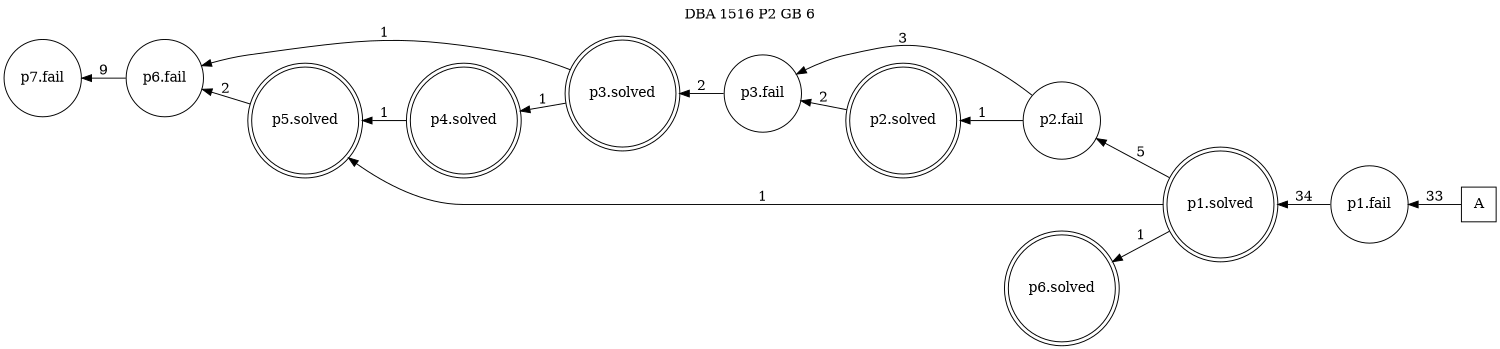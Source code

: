 digraph DBA_1516_P2_GB_6 {
labelloc="tl"
label= " DBA 1516 P2 GB 6 "
rankdir="RL";
graph [ size=" 10 , 10 !"]

"A" [shape="square" label="A"]
"p1.fail" [shape="circle" label="p1.fail"]
"p1.solved" [shape="doublecircle" label="p1.solved"]
"p2.fail" [shape="circle" label="p2.fail"]
"p2.solved" [shape="doublecircle" label="p2.solved"]
"p3.fail" [shape="circle" label="p3.fail"]
"p3.solved" [shape="doublecircle" label="p3.solved"]
"p4.solved" [shape="doublecircle" label="p4.solved"]
"p5.solved" [shape="doublecircle" label="p5.solved"]
"p6.fail" [shape="circle" label="p6.fail"]
"p7.fail" [shape="circle" label="p7.fail"]
"p6.solved" [shape="doublecircle" label="p6.solved"]
"A" -> "p1.fail" [ label=33]
"p1.fail" -> "p1.solved" [ label=34]
"p1.solved" -> "p2.fail" [ label=5]
"p1.solved" -> "p5.solved" [ label=1]
"p1.solved" -> "p6.solved" [ label=1]
"p2.fail" -> "p2.solved" [ label=1]
"p2.fail" -> "p3.fail" [ label=3]
"p2.solved" -> "p3.fail" [ label=2]
"p3.fail" -> "p3.solved" [ label=2]
"p3.solved" -> "p4.solved" [ label=1]
"p3.solved" -> "p6.fail" [ label=1]
"p4.solved" -> "p5.solved" [ label=1]
"p5.solved" -> "p6.fail" [ label=2]
"p6.fail" -> "p7.fail" [ label=9]
}

